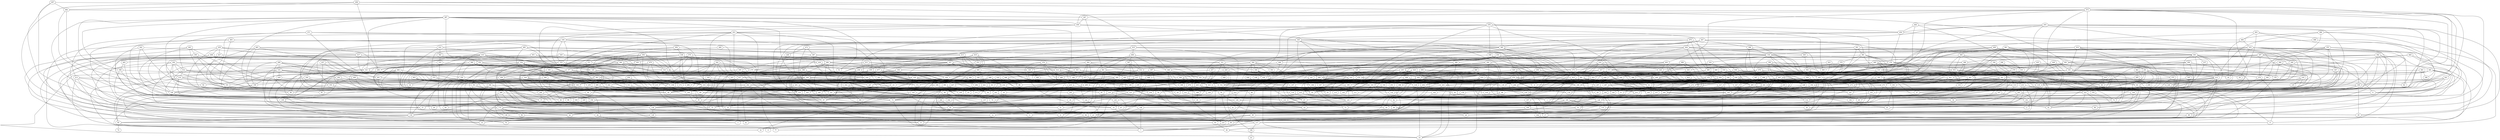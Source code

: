 /* Created by igraph 0.7.0 */
graph {
  0;
  1;
  2;
  3;
  4;
  5;
  6;
  7;
  8;
  9;
  10;
  11;
  12;
  13;
  14;
  15;
  16;
  17;
  18;
  19;
  20;
  21;
  22;
  23;
  24;
  25;
  26;
  27;
  28;
  29;
  30;
  31;
  32;
  33;
  34;
  35;
  36;
  37;
  38;
  39;
  40;
  41;
  42;
  43;
  44;
  45;
  46;
  47;
  48;
  49;
  50;
  51;
  52;
  53;
  54;
  55;
  56;
  57;
  58;
  59;
  60;
  61;
  62;
  63;
  64;
  65;
  66;
  67;
  68;
  69;
  70;
  71;
  72;
  73;
  74;
  75;
  76;
  77;
  78;
  79;
  80;
  81;
  82;
  83;
  84;
  85;
  86;
  87;
  88;
  89;
  90;
  91;
  92;
  93;
  94;
  95;
  96;
  97;
  98;
  99;
  100;
  101;
  102;
  103;
  104;
  105;
  106;
  107;
  108;
  109;
  110;
  111;
  112;
  113;
  114;
  115;
  116;
  117;
  118;
  119;
  120;
  121;
  122;
  123;
  124;
  125;
  126;
  127;
  128;
  129;
  130;
  131;
  132;
  133;
  134;
  135;
  136;
  137;
  138;
  139;
  140;
  141;
  142;
  143;
  144;
  145;
  146;
  147;
  148;
  149;
  150;
  151;
  152;
  153;
  154;
  155;
  156;
  157;
  158;
  159;
  160;
  161;
  162;
  163;
  164;
  165;
  166;
  167;
  168;
  169;
  170;
  171;
  172;
  173;
  174;
  175;
  176;
  177;
  178;
  179;
  180;
  181;
  182;
  183;
  184;
  185;
  186;
  187;
  188;
  189;
  190;
  191;
  192;
  193;
  194;
  195;
  196;
  197;
  198;
  199;
  200;
  201;
  202;
  203;
  204;
  205;
  206;
  207;
  208;
  209;
  210;
  211;
  212;
  213;
  214;
  215;
  216;
  217;
  218;
  219;
  220;
  221;
  222;
  223;
  224;
  225;
  226;
  227;
  228;
  229;
  230;
  231;
  232;
  233;
  234;
  235;
  236;
  237;
  238;
  239;
  240;
  241;
  242;
  243;
  244;
  245;
  246;
  247;
  248;
  249;
  250;
  251;
  252;
  253;
  254;
  255;
  256;
  257;
  258;
  259;
  260;
  261;
  262;
  263;
  264;
  265;
  266;
  267;
  268;
  269;
  270;
  271;
  272;
  273;
  274;
  275;
  276;
  277;
  278;
  279;
  280;
  281;
  282;
  283;
  284;
  285;
  286;
  287;
  288;
  289;
  290;
  291;
  292;
  293;
  294;
  295;
  296;
  297;
  298;
  299;
  300;
  301;
  302;
  303;
  304;
  305;
  306;
  307;
  308;
  309;
  310;
  311;
  312;
  313;
  314;
  315;
  316;
  317;
  318;
  319;
  320;
  321;
  322;
  323;
  324;
  325;
  326;
  327;
  328;
  329;
  330;
  331;
  332;
  333;
  334;
  335;
  336;
  337;
  338;
  339;
  340;
  341;
  342;
  343;
  344;
  345;
  346;
  347;
  348;
  349;
  350;
  351;
  352;
  353;
  354;
  355;
  356;
  357;
  358;
  359;
  360;
  361;
  362;
  363;
  364;
  365;
  366;
  367;
  368;
  369;
  370;
  371;
  372;
  373;
  374;
  375;
  376;
  377;
  378;
  379;
  380;
  381;
  382;
  383;
  384;
  385;
  386;
  387;
  388;
  389;
  390;
  391;
  392;
  393;
  394;
  395;
  396;
  397;
  398;
  399;
  400;
  401;
  402;
  403;
  404;
  405;
  406;
  407;
  408;
  409;
  410;
  411;
  412;
  413;
  414;
  415;
  416;
  417;
  418;
  419;
  420;
  421;
  422;
  423;
  424;
  425;
  426;
  427;
  428;
  429;
  430;
  431;
  432;
  433;
  434;
  435;
  436;
  437;
  438;
  439;
  440;
  441;
  442;
  443;
  444;
  445;
  446;
  447;
  448;
  449;
  450;
  451;
  452;
  453;
  454;
  455;
  456;
  457;
  458;
  459;
  460;
  461;
  462;
  463;
  464;
  465;
  466;
  467;
  468;
  469;
  470;
  471;
  472;
  473;
  474;
  475;
  476;
  477;
  478;
  479;
  480;
  481;
  482;
  483;
  484;
  485;
  486;
  487;
  488;
  489;
  490;
  491;
  492;
  493;
  494;
  495;
  496;
  497;
  498;
  499;

  31 -- 0;
  255 -- 0;
  293 -- 0;
  386 -- 0;
  445 -- 0;
  93 -- 1;
  137 -- 1;
  228 -- 1;
  315 -- 1;
  325 -- 1;
  337 -- 1;
  119 -- 2;
  121 -- 2;
  169 -- 2;
  191 -- 2;
  231 -- 2;
  362 -- 2;
  44 -- 3;
  190 -- 3;
  246 -- 3;
  268 -- 3;
  374 -- 3;
  234 -- 4;
  264 -- 4;
  301 -- 4;
  376 -- 4;
  494 -- 4;
  25 -- 5;
  174 -- 5;
  254 -- 5;
  317 -- 5;
  363 -- 5;
  392 -- 5;
  433 -- 5;
  151 -- 6;
  231 -- 6;
  365 -- 6;
  425 -- 6;
  435 -- 6;
  452 -- 6;
  481 -- 6;
  493 -- 6;
  15 -- 7;
  59 -- 7;
  60 -- 7;
  73 -- 7;
  102 -- 7;
  108 -- 7;
  321 -- 7;
  58 -- 8;
  142 -- 8;
  276 -- 8;
  392 -- 8;
  414 -- 8;
  123 -- 9;
  335 -- 9;
  24 -- 10;
  58 -- 10;
  194 -- 10;
  195 -- 10;
  271 -- 10;
  333 -- 10;
  437 -- 10;
  499 -- 10;
  139 -- 11;
  287 -- 11;
  347 -- 11;
  35 -- 12;
  53 -- 12;
  135 -- 12;
  262 -- 12;
  300 -- 12;
  395 -- 12;
  23 -- 13;
  63 -- 13;
  89 -- 13;
  109 -- 13;
  122 -- 13;
  213 -- 13;
  229 -- 13;
  281 -- 13;
  313 -- 13;
  451 -- 13;
  67 -- 14;
  81 -- 14;
  119 -- 14;
  298 -- 14;
  342 -- 14;
  385 -- 14;
  438 -- 14;
  78 -- 15;
  88 -- 15;
  145 -- 15;
  202 -- 15;
  337 -- 15;
  376 -- 15;
  408 -- 15;
  232 -- 16;
  380 -- 16;
  487 -- 16;
  78 -- 17;
  79 -- 17;
  100 -- 17;
  110 -- 17;
  169 -- 17;
  234 -- 17;
  271 -- 17;
  286 -- 17;
  386 -- 17;
  392 -- 17;
  418 -- 17;
  321 -- 18;
  410 -- 18;
  435 -- 18;
  468 -- 18;
  57 -- 19;
  201 -- 19;
  210 -- 19;
  223 -- 19;
  289 -- 19;
  351 -- 19;
  407 -- 19;
  73 -- 20;
  499 -- 20;
  100 -- 21;
  212 -- 21;
  215 -- 21;
  227 -- 21;
  281 -- 21;
  335 -- 21;
  342 -- 21;
  372 -- 21;
  375 -- 21;
  461 -- 21;
  106 -- 22;
  283 -- 23;
  418 -- 23;
  478 -- 23;
  150 -- 24;
  169 -- 24;
  181 -- 24;
  192 -- 24;
  329 -- 24;
  403 -- 24;
  472 -- 24;
  232 -- 25;
  257 -- 25;
  391 -- 25;
  473 -- 25;
  479 -- 25;
  35 -- 26;
  36 -- 26;
  148 -- 26;
  174 -- 26;
  340 -- 26;
  384 -- 26;
  408 -- 26;
  498 -- 26;
  113 -- 27;
  165 -- 27;
  301 -- 27;
  306 -- 27;
  36 -- 28;
  168 -- 28;
  255 -- 28;
  395 -- 28;
  428 -- 28;
  490 -- 28;
  170 -- 29;
  186 -- 29;
  207 -- 29;
  112 -- 30;
  155 -- 30;
  201 -- 30;
  39 -- 31;
  57 -- 31;
  205 -- 31;
  299 -- 31;
  364 -- 31;
  373 -- 31;
  432 -- 31;
  117 -- 32;
  121 -- 32;
  213 -- 32;
  376 -- 32;
  436 -- 32;
  38 -- 33;
  118 -- 33;
  147 -- 33;
  245 -- 33;
  272 -- 33;
  424 -- 33;
  434 -- 33;
  371 -- 34;
  372 -- 34;
  395 -- 34;
  463 -- 34;
  469 -- 34;
  202 -- 35;
  291 -- 35;
  326 -- 35;
  339 -- 35;
  411 -- 35;
  82 -- 36;
  217 -- 36;
  309 -- 36;
  490 -- 36;
  73 -- 37;
  213 -- 37;
  391 -- 37;
  398 -- 37;
  404 -- 37;
  497 -- 37;
  81 -- 38;
  83 -- 38;
  344 -- 38;
  448 -- 38;
  488 -- 38;
  135 -- 39;
  177 -- 39;
  436 -- 39;
  198 -- 40;
  204 -- 40;
  263 -- 40;
  73 -- 41;
  337 -- 41;
  68 -- 42;
  108 -- 42;
  182 -- 42;
  245 -- 42;
  324 -- 42;
  329 -- 42;
  417 -- 42;
  160 -- 43;
  182 -- 43;
  247 -- 43;
  264 -- 43;
  455 -- 43;
  174 -- 44;
  279 -- 44;
  368 -- 44;
  375 -- 44;
  244 -- 45;
  258 -- 45;
  276 -- 45;
  390 -- 45;
  219 -- 46;
  238 -- 46;
  355 -- 46;
  373 -- 46;
  401 -- 46;
  145 -- 47;
  252 -- 47;
  291 -- 47;
  321 -- 47;
  341 -- 47;
  216 -- 48;
  221 -- 48;
  324 -- 48;
  338 -- 48;
  360 -- 48;
  377 -- 48;
  168 -- 49;
  174 -- 49;
  208 -- 49;
  455 -- 49;
  486 -- 49;
  362 -- 50;
  493 -- 50;
  237 -- 51;
  264 -- 51;
  282 -- 51;
  325 -- 51;
  433 -- 51;
  357 -- 52;
  453 -- 52;
  113 -- 53;
  148 -- 53;
  193 -- 53;
  203 -- 53;
  238 -- 53;
  341 -- 53;
  354 -- 53;
  143 -- 54;
  226 -- 54;
  240 -- 54;
  384 -- 54;
  391 -- 54;
  446 -- 54;
  107 -- 55;
  186 -- 55;
  292 -- 55;
  294 -- 55;
  338 -- 55;
  395 -- 55;
  415 -- 55;
  454 -- 55;
  487 -- 55;
  203 -- 56;
  404 -- 56;
  426 -- 56;
  441 -- 56;
  445 -- 56;
  460 -- 56;
  144 -- 57;
  146 -- 57;
  200 -- 57;
  314 -- 57;
  345 -- 57;
  487 -- 57;
  84 -- 58;
  100 -- 58;
  79 -- 59;
  94 -- 59;
  183 -- 59;
  203 -- 59;
  251 -- 59;
  225 -- 60;
  270 -- 60;
  394 -- 60;
  305 -- 61;
  327 -- 61;
  363 -- 61;
  383 -- 61;
  394 -- 61;
  407 -- 61;
  461 -- 61;
  355 -- 62;
  415 -- 62;
  455 -- 62;
  170 -- 63;
  224 -- 63;
  246 -- 63;
  409 -- 63;
  448 -- 63;
  104 -- 64;
  360 -- 64;
  456 -- 64;
  81 -- 65;
  114 -- 65;
  143 -- 65;
  157 -- 65;
  161 -- 65;
  231 -- 65;
  241 -- 65;
  375 -- 65;
  388 -- 65;
  412 -- 65;
  101 -- 66;
  147 -- 66;
  293 -- 66;
  463 -- 66;
  69 -- 67;
  155 -- 67;
  236 -- 67;
  422 -- 67;
  445 -- 67;
  100 -- 68;
  313 -- 68;
  333 -- 68;
  392 -- 68;
  486 -- 68;
  144 -- 69;
  291 -- 69;
  324 -- 69;
  98 -- 70;
  239 -- 70;
  304 -- 70;
  383 -- 70;
  484 -- 70;
  103 -- 71;
  310 -- 71;
  334 -- 71;
  336 -- 71;
  150 -- 72;
  164 -- 72;
  239 -- 72;
  267 -- 72;
  347 -- 72;
  378 -- 72;
  495 -- 72;
  202 -- 73;
  232 -- 73;
  280 -- 73;
  315 -- 73;
  418 -- 73;
  465 -- 73;
  80 -- 74;
  105 -- 75;
  144 -- 75;
  169 -- 75;
  261 -- 75;
  405 -- 75;
  445 -- 75;
  87 -- 76;
  138 -- 76;
  222 -- 76;
  408 -- 76;
  475 -- 76;
  80 -- 77;
  98 -- 77;
  351 -- 77;
  359 -- 77;
  362 -- 77;
  192 -- 78;
  247 -- 78;
  397 -- 78;
  409 -- 78;
  419 -- 78;
  437 -- 78;
  496 -- 78;
  152 -- 79;
  240 -- 79;
  308 -- 79;
  128 -- 80;
  134 -- 80;
  190 -- 80;
  192 -- 80;
  214 -- 80;
  313 -- 81;
  340 -- 81;
  373 -- 81;
  476 -- 81;
  135 -- 82;
  140 -- 82;
  232 -- 82;
  260 -- 82;
  89 -- 83;
  160 -- 83;
  299 -- 83;
  309 -- 83;
  365 -- 83;
  463 -- 83;
  185 -- 84;
  214 -- 84;
  290 -- 84;
  295 -- 84;
  385 -- 84;
  482 -- 84;
  98 -- 85;
  109 -- 85;
  126 -- 85;
  129 -- 85;
  182 -- 85;
  266 -- 85;
  315 -- 85;
  463 -- 85;
  346 -- 86;
  385 -- 86;
  448 -- 86;
  465 -- 86;
  192 -- 87;
  252 -- 87;
  354 -- 87;
  436 -- 87;
  454 -- 87;
  494 -- 87;
  139 -- 88;
  402 -- 88;
  420 -- 88;
  491 -- 88;
  133 -- 89;
  205 -- 89;
  318 -- 89;
  419 -- 89;
  443 -- 89;
  453 -- 89;
  159 -- 90;
  398 -- 90;
  194 -- 91;
  210 -- 91;
  219 -- 91;
  222 -- 91;
  264 -- 91;
  291 -- 91;
  301 -- 91;
  324 -- 91;
  336 -- 91;
  344 -- 92;
  442 -- 92;
  158 -- 93;
  241 -- 93;
  294 -- 93;
  402 -- 93;
  424 -- 93;
  174 -- 94;
  225 -- 95;
  427 -- 95;
  438 -- 95;
  457 -- 95;
  126 -- 96;
  164 -- 96;
  217 -- 96;
  297 -- 96;
  143 -- 97;
  153 -- 97;
  168 -- 97;
  262 -- 97;
  284 -- 97;
  304 -- 97;
  363 -- 97;
  448 -- 97;
  152 -- 98;
  227 -- 98;
  437 -- 98;
  449 -- 98;
  487 -- 98;
  189 -- 99;
  213 -- 99;
  280 -- 99;
  446 -- 99;
  465 -- 99;
  197 -- 100;
  228 -- 100;
  348 -- 100;
  357 -- 100;
  418 -- 100;
  214 -- 101;
  407 -- 101;
  434 -- 101;
  453 -- 101;
  492 -- 101;
  243 -- 102;
  256 -- 102;
  265 -- 102;
  124 -- 103;
  131 -- 103;
  186 -- 103;
  415 -- 103;
  124 -- 104;
  320 -- 104;
  439 -- 104;
  477 -- 104;
  483 -- 104;
  182 -- 105;
  235 -- 105;
  252 -- 105;
  260 -- 105;
  319 -- 105;
  331 -- 105;
  430 -- 105;
  117 -- 106;
  410 -- 106;
  283 -- 107;
  330 -- 107;
  129 -- 108;
  252 -- 108;
  320 -- 108;
  442 -- 108;
  292 -- 109;
  428 -- 109;
  152 -- 110;
  175 -- 110;
  420 -- 110;
  167 -- 111;
  189 -- 111;
  441 -- 111;
  477 -- 111;
  116 -- 112;
  234 -- 112;
  265 -- 112;
  315 -- 112;
  147 -- 113;
  441 -- 113;
  490 -- 113;
  496 -- 113;
  241 -- 114;
  387 -- 114;
  221 -- 115;
  474 -- 115;
  267 -- 116;
  336 -- 116;
  445 -- 116;
  138 -- 117;
  178 -- 117;
  222 -- 117;
  274 -- 117;
  316 -- 117;
  453 -- 117;
  476 -- 117;
  220 -- 118;
  295 -- 118;
  330 -- 118;
  368 -- 118;
  412 -- 118;
  291 -- 119;
  318 -- 119;
  336 -- 119;
  407 -- 119;
  207 -- 120;
  287 -- 120;
  313 -- 120;
  323 -- 120;
  356 -- 120;
  143 -- 121;
  158 -- 121;
  270 -- 121;
  359 -- 121;
  372 -- 121;
  396 -- 121;
  135 -- 122;
  195 -- 122;
  242 -- 122;
  361 -- 122;
  138 -- 123;
  177 -- 123;
  223 -- 123;
  240 -- 123;
  323 -- 123;
  399 -- 123;
  172 -- 124;
  349 -- 124;
  277 -- 125;
  318 -- 125;
  416 -- 125;
  212 -- 126;
  284 -- 126;
  289 -- 126;
  365 -- 126;
  452 -- 126;
  208 -- 127;
  278 -- 127;
  136 -- 128;
  157 -- 128;
  443 -- 128;
  497 -- 128;
  184 -- 129;
  222 -- 129;
  255 -- 129;
  310 -- 129;
  315 -- 129;
  396 -- 129;
  225 -- 130;
  291 -- 130;
  420 -- 130;
  432 -- 130;
  149 -- 131;
  232 -- 131;
  374 -- 131;
  435 -- 131;
  448 -- 131;
  251 -- 132;
  271 -- 132;
  295 -- 132;
  169 -- 133;
  356 -- 133;
  420 -- 133;
  174 -- 134;
  250 -- 134;
  289 -- 134;
  302 -- 134;
  330 -- 134;
  350 -- 134;
  360 -- 134;
  439 -- 134;
  492 -- 134;
  192 -- 135;
  245 -- 135;
  311 -- 135;
  359 -- 135;
  404 -- 135;
  483 -- 135;
  169 -- 136;
  258 -- 136;
  262 -- 136;
  446 -- 136;
  483 -- 136;
  143 -- 137;
  443 -- 137;
  484 -- 137;
  174 -- 138;
  182 -- 138;
  356 -- 138;
  366 -- 138;
  213 -- 139;
  302 -- 139;
  364 -- 139;
  418 -- 139;
  241 -- 140;
  326 -- 140;
  347 -- 140;
  392 -- 140;
  415 -- 140;
  418 -- 140;
  196 -- 141;
  201 -- 141;
  242 -- 141;
  355 -- 141;
  356 -- 141;
  377 -- 141;
  403 -- 141;
  474 -- 142;
  160 -- 143;
  253 -- 143;
  318 -- 143;
  357 -- 143;
  358 -- 143;
  373 -- 143;
  432 -- 143;
  214 -- 144;
  256 -- 144;
  402 -- 144;
  421 -- 144;
  472 -- 144;
  179 -- 145;
  246 -- 145;
  342 -- 145;
  367 -- 145;
  449 -- 145;
  189 -- 146;
  193 -- 146;
  214 -- 146;
  434 -- 146;
  442 -- 146;
  482 -- 146;
  492 -- 146;
  245 -- 147;
  343 -- 147;
  379 -- 147;
  445 -- 147;
  181 -- 148;
  255 -- 148;
  264 -- 148;
  355 -- 148;
  399 -- 148;
  217 -- 149;
  309 -- 149;
  312 -- 149;
  314 -- 149;
  354 -- 149;
  447 -- 149;
  225 -- 150;
  358 -- 150;
  441 -- 150;
  469 -- 150;
  348 -- 151;
  357 -- 151;
  400 -- 151;
  414 -- 151;
  249 -- 152;
  269 -- 152;
  286 -- 152;
  387 -- 152;
  424 -- 152;
  447 -- 152;
  492 -- 152;
  248 -- 153;
  258 -- 153;
  290 -- 153;
  358 -- 153;
  361 -- 153;
  424 -- 153;
  465 -- 153;
  189 -- 154;
  225 -- 154;
  247 -- 154;
  298 -- 154;
  300 -- 154;
  366 -- 154;
  275 -- 155;
  313 -- 155;
  336 -- 155;
  389 -- 155;
  187 -- 156;
  262 -- 156;
  452 -- 156;
  181 -- 157;
  260 -- 157;
  377 -- 157;
  299 -- 158;
  389 -- 158;
  411 -- 158;
  499 -- 158;
  180 -- 159;
  217 -- 159;
  348 -- 159;
  375 -- 159;
  322 -- 160;
  478 -- 160;
  220 -- 161;
  267 -- 161;
  281 -- 161;
  185 -- 162;
  364 -- 162;
  168 -- 163;
  233 -- 163;
  281 -- 163;
  446 -- 163;
  180 -- 164;
  401 -- 164;
  462 -- 164;
  294 -- 165;
  476 -- 165;
  211 -- 166;
  445 -- 166;
  477 -- 166;
  170 -- 167;
  319 -- 167;
  345 -- 167;
  397 -- 167;
  426 -- 167;
  453 -- 167;
  478 -- 167;
  268 -- 168;
  297 -- 168;
  498 -- 168;
  180 -- 169;
  244 -- 169;
  494 -- 169;
  260 -- 170;
  314 -- 170;
  316 -- 170;
  365 -- 170;
  246 -- 171;
  344 -- 171;
  415 -- 171;
  475 -- 171;
  223 -- 172;
  240 -- 172;
  246 -- 172;
  268 -- 172;
  379 -- 172;
  381 -- 172;
  403 -- 172;
  433 -- 172;
  196 -- 173;
  243 -- 173;
  290 -- 173;
  320 -- 173;
  391 -- 173;
  194 -- 174;
  277 -- 174;
  429 -- 174;
  385 -- 175;
  390 -- 175;
  411 -- 175;
  491 -- 175;
  207 -- 176;
  216 -- 176;
  424 -- 176;
  472 -- 176;
  255 -- 177;
  360 -- 177;
  372 -- 177;
  381 -- 177;
  417 -- 177;
  460 -- 177;
  341 -- 178;
  380 -- 178;
  385 -- 178;
  221 -- 179;
  301 -- 179;
  272 -- 180;
  320 -- 180;
  389 -- 180;
  474 -- 180;
  227 -- 181;
  286 -- 181;
  311 -- 181;
  373 -- 181;
  375 -- 181;
  402 -- 182;
  485 -- 182;
  209 -- 183;
  224 -- 183;
  256 -- 183;
  267 -- 183;
  312 -- 183;
  360 -- 183;
  285 -- 184;
  321 -- 184;
  349 -- 184;
  474 -- 184;
  193 -- 185;
  242 -- 185;
  351 -- 185;
  359 -- 185;
  407 -- 185;
  416 -- 185;
  421 -- 185;
  446 -- 185;
  469 -- 185;
  217 -- 186;
  309 -- 186;
  390 -- 186;
  480 -- 186;
  192 -- 187;
  204 -- 187;
  274 -- 187;
  401 -- 187;
  404 -- 187;
  433 -- 187;
  462 -- 187;
  490 -- 187;
  481 -- 188;
  493 -- 188;
  205 -- 189;
  297 -- 189;
  377 -- 189;
  292 -- 190;
  295 -- 190;
  499 -- 190;
  337 -- 191;
  460 -- 191;
  470 -- 191;
  238 -- 192;
  472 -- 192;
  344 -- 193;
  485 -- 193;
  495 -- 193;
  200 -- 194;
  279 -- 194;
  419 -- 194;
  210 -- 195;
  228 -- 195;
  352 -- 195;
  400 -- 195;
  261 -- 196;
  316 -- 196;
  319 -- 196;
  211 -- 197;
  334 -- 197;
  209 -- 198;
  269 -- 198;
  323 -- 198;
  343 -- 198;
  472 -- 198;
  257 -- 199;
  295 -- 199;
  343 -- 199;
  355 -- 199;
  483 -- 199;
  262 -- 200;
  299 -- 200;
  499 -- 200;
  310 -- 201;
  360 -- 201;
  216 -- 202;
  263 -- 202;
  374 -- 202;
  419 -- 202;
  492 -- 202;
  231 -- 203;
  409 -- 203;
  415 -- 203;
  327 -- 204;
  335 -- 204;
  399 -- 204;
  426 -- 204;
  453 -- 204;
  490 -- 204;
  258 -- 205;
  279 -- 205;
  326 -- 205;
  343 -- 205;
  416 -- 205;
  424 -- 205;
  496 -- 205;
  208 -- 206;
  384 -- 206;
  229 -- 207;
  295 -- 207;
  297 -- 207;
  372 -- 207;
  455 -- 207;
  286 -- 208;
  309 -- 208;
  331 -- 208;
  381 -- 208;
  481 -- 208;
  300 -- 209;
  414 -- 209;
  495 -- 209;
  361 -- 210;
  233 -- 211;
  345 -- 211;
  389 -- 211;
  434 -- 211;
  458 -- 211;
  495 -- 211;
  496 -- 211;
  254 -- 212;
  273 -- 212;
  328 -- 212;
  394 -- 212;
  457 -- 212;
  471 -- 213;
  354 -- 214;
  412 -- 214;
  487 -- 214;
  217 -- 215;
  256 -- 215;
  272 -- 215;
  327 -- 215;
  342 -- 215;
  360 -- 215;
  403 -- 215;
  234 -- 216;
  341 -- 216;
  412 -- 216;
  438 -- 216;
  470 -- 216;
  295 -- 217;
  328 -- 217;
  367 -- 217;
  414 -- 217;
  454 -- 217;
  243 -- 218;
  330 -- 218;
  472 -- 218;
  492 -- 218;
  278 -- 219;
  461 -- 219;
  362 -- 220;
  224 -- 221;
  245 -- 221;
  406 -- 221;
  421 -- 221;
  439 -- 221;
  287 -- 222;
  313 -- 222;
  383 -- 222;
  396 -- 222;
  422 -- 223;
  471 -- 223;
  245 -- 224;
  354 -- 224;
  346 -- 225;
  361 -- 225;
  365 -- 225;
  313 -- 226;
  335 -- 226;
  435 -- 226;
  280 -- 227;
  300 -- 227;
  350 -- 227;
  307 -- 228;
  476 -- 228;
  291 -- 229;
  373 -- 229;
  386 -- 229;
  321 -- 230;
  368 -- 230;
  394 -- 230;
  292 -- 231;
  316 -- 231;
  390 -- 231;
  280 -- 232;
  319 -- 232;
  375 -- 232;
  436 -- 232;
  234 -- 233;
  294 -- 234;
  316 -- 234;
  328 -- 234;
  414 -- 234;
  257 -- 235;
  269 -- 236;
  286 -- 236;
  419 -- 236;
  433 -- 236;
  401 -- 237;
  269 -- 238;
  261 -- 239;
  416 -- 239;
  417 -- 239;
  475 -- 239;
  278 -- 240;
  303 -- 240;
  413 -- 240;
  292 -- 241;
  441 -- 241;
  496 -- 241;
  261 -- 242;
  302 -- 242;
  363 -- 242;
  403 -- 242;
  443 -- 242;
  255 -- 243;
  328 -- 243;
  375 -- 243;
  376 -- 243;
  275 -- 244;
  327 -- 244;
  453 -- 244;
  458 -- 244;
  464 -- 244;
  264 -- 245;
  368 -- 245;
  399 -- 245;
  258 -- 246;
  424 -- 246;
  499 -- 246;
  336 -- 247;
  406 -- 247;
  429 -- 247;
  438 -- 247;
  454 -- 247;
  475 -- 247;
  473 -- 248;
  269 -- 249;
  312 -- 250;
  352 -- 250;
  408 -- 250;
  270 -- 251;
  399 -- 251;
  413 -- 251;
  255 -- 252;
  412 -- 252;
  312 -- 253;
  332 -- 253;
  435 -- 253;
  310 -- 254;
  338 -- 254;
  431 -- 254;
  474 -- 254;
  362 -- 255;
  444 -- 255;
  451 -- 255;
  491 -- 255;
  263 -- 256;
  263 -- 258;
  401 -- 258;
  427 -- 258;
  466 -- 258;
  285 -- 259;
  291 -- 259;
  380 -- 260;
  413 -- 260;
  446 -- 261;
  451 -- 261;
  499 -- 261;
  324 -- 262;
  346 -- 262;
  352 -- 262;
  417 -- 262;
  476 -- 262;
  297 -- 263;
  416 -- 263;
  428 -- 263;
  485 -- 263;
  459 -- 264;
  468 -- 264;
  267 -- 265;
  293 -- 265;
  303 -- 265;
  423 -- 265;
  431 -- 265;
  314 -- 267;
  357 -- 267;
  425 -- 267;
  431 -- 267;
  472 -- 267;
  397 -- 268;
  331 -- 269;
  360 -- 269;
  449 -- 269;
  341 -- 270;
  355 -- 270;
  365 -- 270;
  377 -- 270;
  382 -- 270;
  430 -- 270;
  335 -- 271;
  362 -- 271;
  390 -- 271;
  421 -- 271;
  487 -- 271;
  420 -- 272;
  464 -- 272;
  466 -- 272;
  288 -- 273;
  381 -- 273;
  437 -- 273;
  455 -- 273;
  281 -- 274;
  313 -- 274;
  339 -- 274;
  357 -- 274;
  388 -- 274;
  436 -- 274;
  281 -- 275;
  293 -- 275;
  298 -- 275;
  345 -- 275;
  461 -- 275;
  297 -- 276;
  404 -- 276;
  418 -- 276;
  486 -- 276;
  361 -- 277;
  364 -- 277;
  370 -- 277;
  406 -- 277;
  296 -- 278;
  490 -- 278;
  286 -- 279;
  342 -- 279;
  371 -- 279;
  383 -- 279;
  331 -- 280;
  359 -- 280;
  304 -- 281;
  373 -- 281;
  447 -- 281;
  454 -- 281;
  293 -- 282;
  487 -- 282;
  459 -- 283;
  476 -- 283;
  370 -- 284;
  371 -- 284;
  439 -- 284;
  498 -- 284;
  462 -- 285;
  387 -- 286;
  439 -- 286;
  450 -- 286;
  288 -- 287;
  330 -- 287;
  388 -- 287;
  434 -- 287;
  376 -- 288;
  386 -- 288;
  397 -- 288;
  310 -- 290;
  366 -- 290;
  403 -- 290;
  409 -- 290;
  356 -- 291;
  416 -- 291;
  434 -- 292;
  379 -- 293;
  470 -- 293;
  477 -- 293;
  494 -- 293;
  454 -- 294;
  387 -- 295;
  438 -- 295;
  355 -- 297;
  389 -- 298;
  443 -- 298;
  478 -- 298;
  322 -- 299;
  413 -- 299;
  314 -- 300;
  325 -- 300;
  367 -- 300;
  347 -- 301;
  479 -- 301;
  392 -- 302;
  368 -- 303;
  374 -- 303;
  496 -- 303;
  353 -- 304;
  349 -- 305;
  350 -- 306;
  383 -- 306;
  385 -- 306;
  404 -- 306;
  348 -- 308;
  375 -- 308;
  438 -- 308;
  352 -- 309;
  394 -- 309;
  478 -- 309;
  325 -- 310;
  356 -- 310;
  377 -- 310;
  485 -- 311;
  367 -- 312;
  435 -- 312;
  473 -- 312;
  390 -- 313;
  401 -- 313;
  438 -- 313;
  486 -- 313;
  357 -- 314;
  390 -- 314;
  430 -- 314;
  334 -- 315;
  364 -- 315;
  402 -- 315;
  441 -- 315;
  332 -- 316;
  426 -- 317;
  461 -- 317;
  435 -- 318;
  449 -- 318;
  327 -- 320;
  341 -- 320;
  410 -- 320;
  452 -- 320;
  478 -- 320;
  352 -- 321;
  402 -- 321;
  487 -- 321;
  492 -- 321;
  384 -- 322;
  402 -- 322;
  470 -- 322;
  475 -- 322;
  327 -- 323;
  335 -- 323;
  348 -- 323;
  328 -- 324;
  436 -- 324;
  487 -- 324;
  374 -- 325;
  470 -- 325;
  379 -- 326;
  443 -- 326;
  485 -- 326;
  444 -- 327;
  333 -- 328;
  354 -- 328;
  470 -- 329;
  383 -- 330;
  404 -- 330;
  420 -- 330;
  392 -- 331;
  437 -- 331;
  438 -- 331;
  454 -- 331;
  336 -- 332;
  382 -- 333;
  389 -- 334;
  448 -- 334;
  398 -- 335;
  406 -- 335;
  385 -- 336;
  396 -- 336;
  435 -- 336;
  461 -- 336;
  489 -- 336;
  406 -- 338;
  433 -- 338;
  452 -- 338;
  342 -- 339;
  392 -- 340;
  416 -- 341;
  484 -- 341;
  376 -- 343;
  382 -- 344;
  401 -- 345;
  361 -- 346;
  384 -- 346;
  390 -- 346;
  355 -- 347;
  401 -- 347;
  400 -- 348;
  422 -- 348;
  437 -- 348;
  469 -- 348;
  497 -- 348;
  364 -- 349;
  376 -- 349;
  411 -- 349;
  408 -- 351;
  448 -- 351;
  382 -- 352;
  470 -- 352;
  487 -- 352;
  410 -- 353;
  413 -- 353;
  419 -- 353;
  395 -- 354;
  470 -- 354;
  484 -- 356;
  433 -- 357;
  440 -- 357;
  425 -- 359;
  471 -- 359;
  478 -- 359;
  408 -- 360;
  458 -- 360;
  394 -- 361;
  400 -- 361;
  467 -- 361;
  440 -- 362;
  469 -- 362;
  394 -- 363;
  438 -- 363;
  459 -- 363;
  381 -- 364;
  428 -- 364;
  435 -- 365;
  456 -- 366;
  400 -- 367;
  479 -- 368;
  390 -- 369;
  455 -- 369;
  478 -- 369;
  436 -- 370;
  437 -- 370;
  479 -- 370;
  402 -- 371;
  446 -- 372;
  485 -- 372;
  388 -- 373;
  418 -- 373;
  443 -- 373;
  454 -- 373;
  381 -- 374;
  437 -- 374;
  450 -- 374;
  491 -- 375;
  410 -- 376;
  457 -- 377;
  489 -- 377;
  421 -- 378;
  381 -- 379;
  460 -- 380;
  447 -- 381;
  491 -- 381;
  432 -- 382;
  435 -- 383;
  498 -- 383;
  445 -- 385;
  455 -- 385;
  487 -- 385;
  402 -- 386;
  419 -- 386;
  409 -- 387;
  456 -- 387;
  473 -- 387;
  401 -- 388;
  440 -- 388;
  459 -- 389;
  479 -- 389;
  493 -- 389;
  419 -- 391;
  394 -- 393;
  447 -- 394;
  470 -- 394;
  463 -- 395;
  447 -- 396;
  405 -- 398;
  487 -- 398;
  450 -- 399;
  410 -- 400;
  409 -- 401;
  416 -- 401;
  479 -- 404;
  427 -- 405;
  418 -- 407;
  469 -- 407;
  439 -- 408;
  471 -- 412;
  492 -- 412;
  485 -- 413;
  449 -- 414;
  466 -- 417;
  485 -- 417;
  444 -- 418;
  436 -- 420;
  491 -- 420;
  425 -- 421;
  454 -- 424;
  439 -- 427;
  434 -- 429;
  465 -- 430;
  444 -- 431;
  464 -- 431;
  436 -- 432;
  465 -- 433;
  499 -- 434;
  468 -- 435;
  453 -- 436;
  442 -- 437;
  456 -- 438;
  444 -- 440;
  472 -- 441;
  451 -- 443;
  472 -- 443;
  479 -- 444;
  483 -- 444;
  488 -- 444;
  450 -- 445;
  471 -- 445;
  455 -- 450;
  464 -- 450;
  478 -- 450;
  469 -- 452;
  484 -- 452;
  459 -- 453;
  478 -- 458;
  467 -- 459;
  472 -- 459;
  487 -- 459;
  479 -- 466;
  472 -- 467;
  482 -- 467;
  486 -- 468;
  493 -- 468;
  484 -- 469;
  480 -- 474;
  497 -- 482;
  498 -- 482;
  499 -- 495;
}
